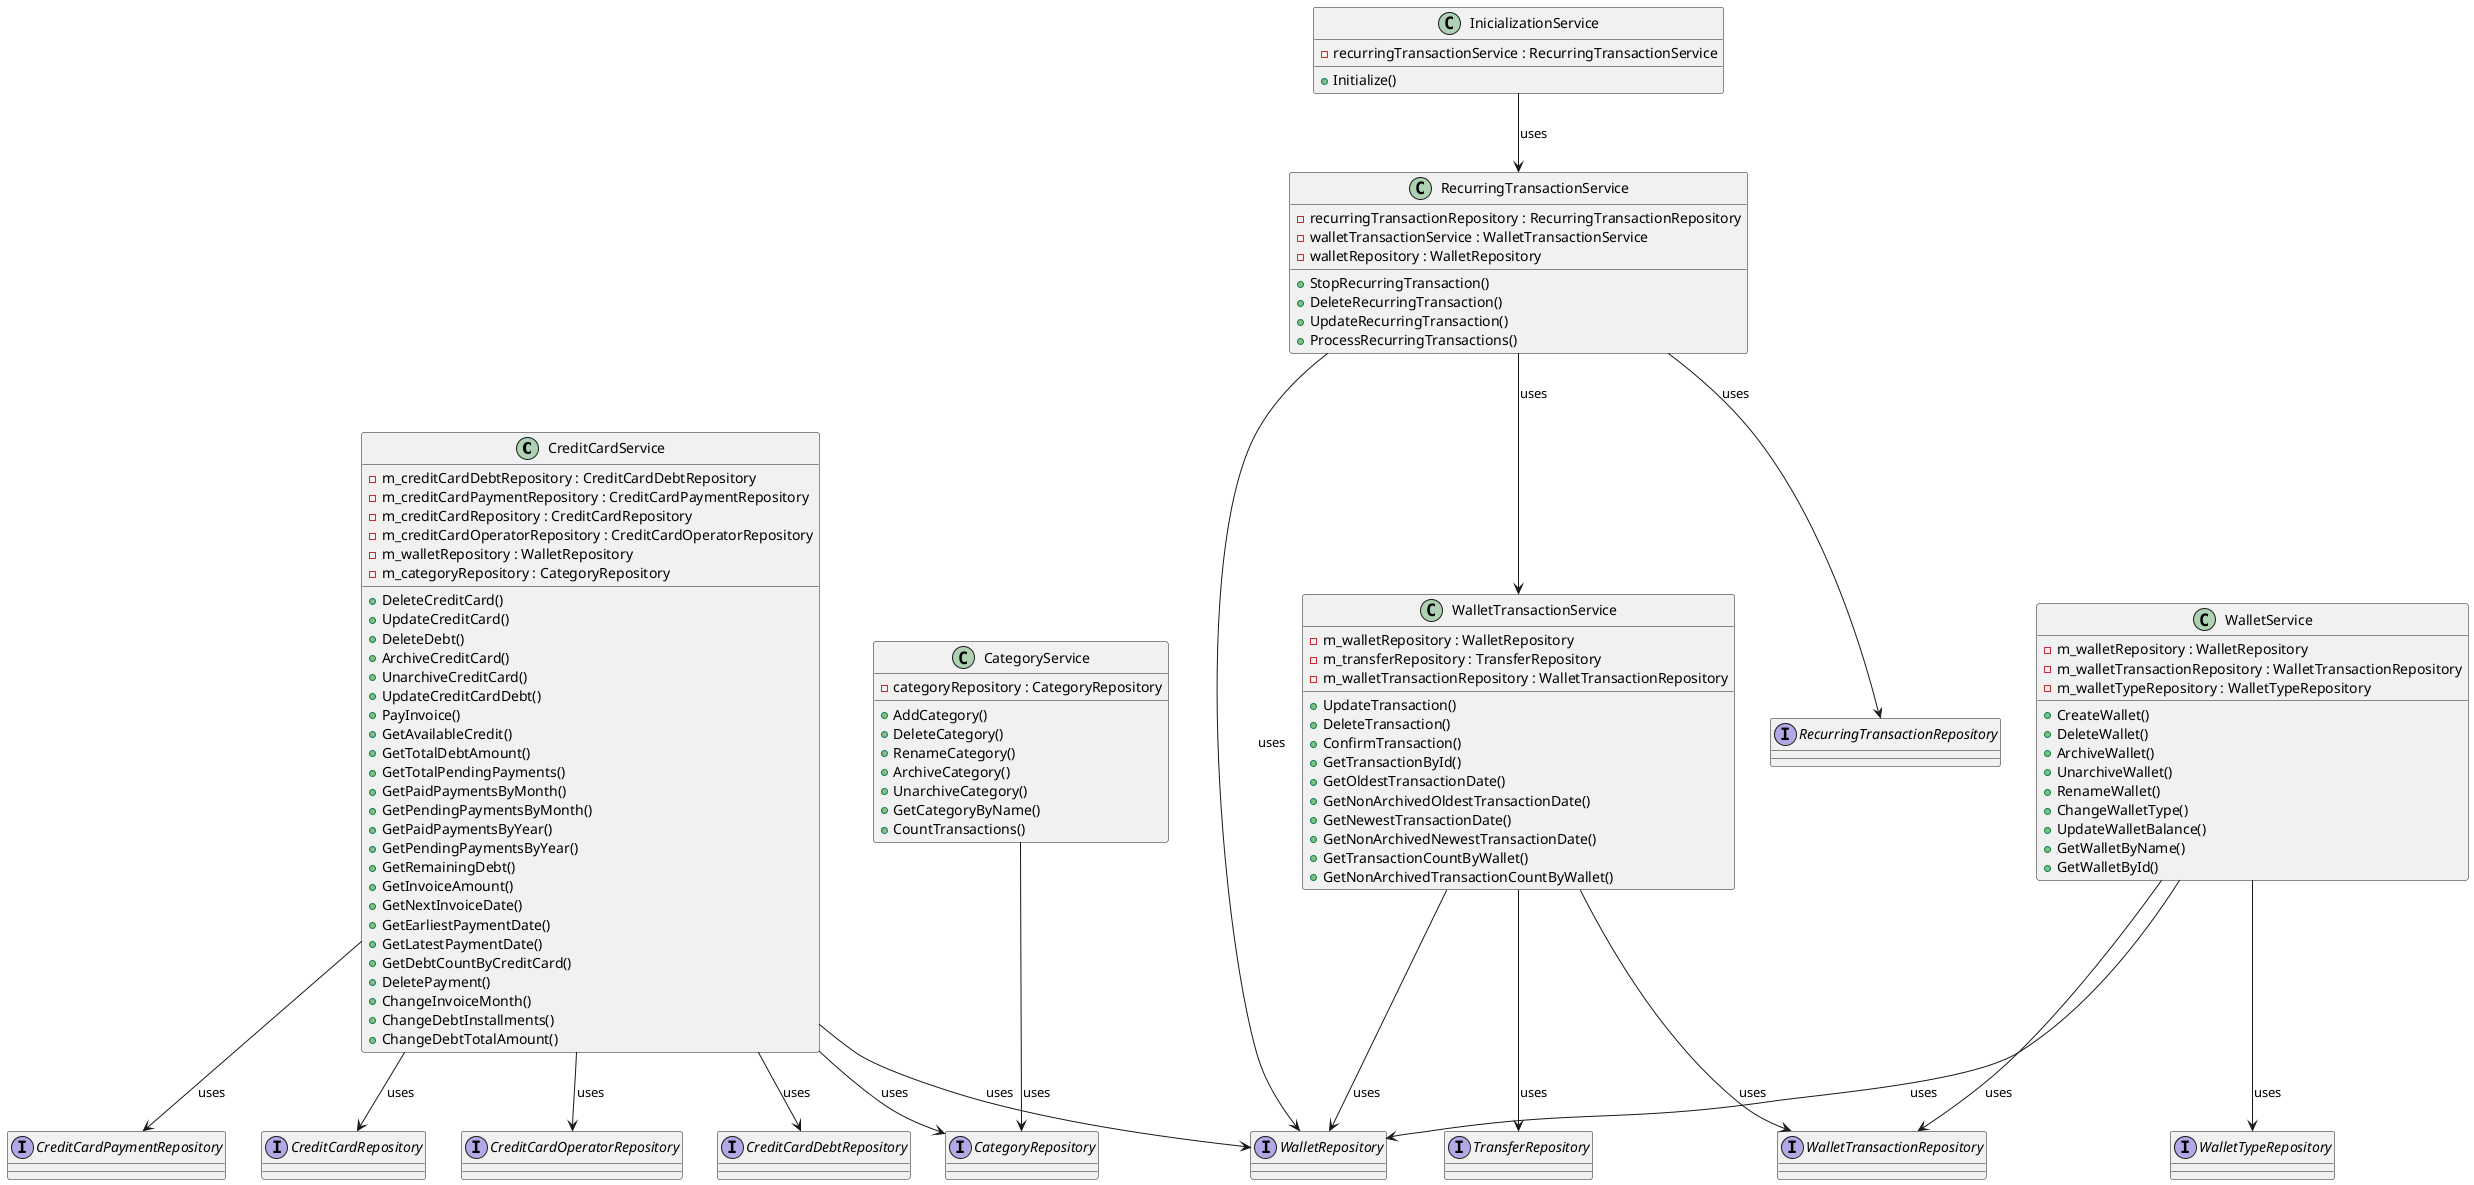 @startuml
class CreditCardService {
  - m_creditCardDebtRepository : CreditCardDebtRepository
  - m_creditCardPaymentRepository : CreditCardPaymentRepository
  - m_creditCardRepository : CreditCardRepository
  - m_creditCardOperatorRepository : CreditCardOperatorRepository
  - m_walletRepository : WalletRepository
  - m_categoryRepository : CategoryRepository
  + DeleteCreditCard()
  + UpdateCreditCard()
  + DeleteDebt()
  + ArchiveCreditCard()
  + UnarchiveCreditCard()
  + UpdateCreditCardDebt()
  + PayInvoice()
  + GetAvailableCredit()
  + GetTotalDebtAmount()
  + GetTotalPendingPayments()
  + GetPaidPaymentsByMonth()
  + GetPendingPaymentsByMonth()
  + GetPaidPaymentsByYear()
  + GetPendingPaymentsByYear()
  + GetRemainingDebt()
  + GetInvoiceAmount()
  + GetNextInvoiceDate()
  + GetEarliestPaymentDate()
  + GetLatestPaymentDate()
  + GetDebtCountByCreditCard()
  + DeletePayment()
  + ChangeInvoiceMonth()
  + ChangeDebtInstallments()
  + ChangeDebtTotalAmount()
}

class InicializationService {
  - recurringTransactionService : RecurringTransactionService
  + Initialize()
}

class WalletTransactionService {
  - m_walletRepository : WalletRepository
  - m_transferRepository : TransferRepository
  - m_walletTransactionRepository : WalletTransactionRepository
  + UpdateTransaction()
  + DeleteTransaction()
  + ConfirmTransaction()
  + GetTransactionById()
  + GetOldestTransactionDate()
  + GetNonArchivedOldestTransactionDate()
  + GetNewestTransactionDate()
  + GetNonArchivedNewestTransactionDate()
  + GetTransactionCountByWallet()
  + GetNonArchivedTransactionCountByWallet()
}

class WalletService {
  - m_walletRepository : WalletRepository
  - m_walletTransactionRepository : WalletTransactionRepository
  - m_walletTypeRepository : WalletTypeRepository
  + CreateWallet()
  + DeleteWallet()
  + ArchiveWallet()
  + UnarchiveWallet()
  + RenameWallet()
  + ChangeWalletType()
  + UpdateWalletBalance()
  + GetWalletByName()
  + GetWalletById()
}

class RecurringTransactionService {
  - recurringTransactionRepository : RecurringTransactionRepository
  - walletTransactionService : WalletTransactionService
  - walletRepository : WalletRepository
  + StopRecurringTransaction()
  + DeleteRecurringTransaction()
  + UpdateRecurringTransaction()
  + ProcessRecurringTransactions()
}

class CategoryService {
  - categoryRepository : CategoryRepository
  + AddCategory()
  + DeleteCategory()
  + RenameCategory()
  + ArchiveCategory()
  + UnarchiveCategory()
  + GetCategoryByName()
  + CountTransactions()
}

interface CreditCardDebtRepository
interface CreditCardPaymentRepository
interface CreditCardRepository
interface CreditCardOperatorRepository
interface WalletRepository
interface CategoryRepository
interface TransferRepository
interface WalletTransactionRepository
interface WalletTypeRepository
interface RecurringTransactionRepository

CreditCardService --> CreditCardDebtRepository : uses
CreditCardService --> CreditCardPaymentRepository : uses
CreditCardService --> CreditCardRepository : uses
CreditCardService --> CreditCardOperatorRepository : uses
CreditCardService --> WalletRepository : uses
CreditCardService --> CategoryRepository : uses

RecurringTransactionService --> RecurringTransactionRepository : uses
RecurringTransactionService --> WalletTransactionService : uses
RecurringTransactionService --> WalletRepository : uses

WalletTransactionService --> WalletRepository : uses
WalletTransactionService --> TransferRepository : uses
WalletTransactionService --> WalletTransactionRepository : uses

WalletService --> WalletRepository : uses
WalletService --> WalletTransactionRepository : uses
WalletService --> WalletTypeRepository : uses

CategoryService --> CategoryRepository : uses

InicializationService --> RecurringTransactionService : uses
@enduml
